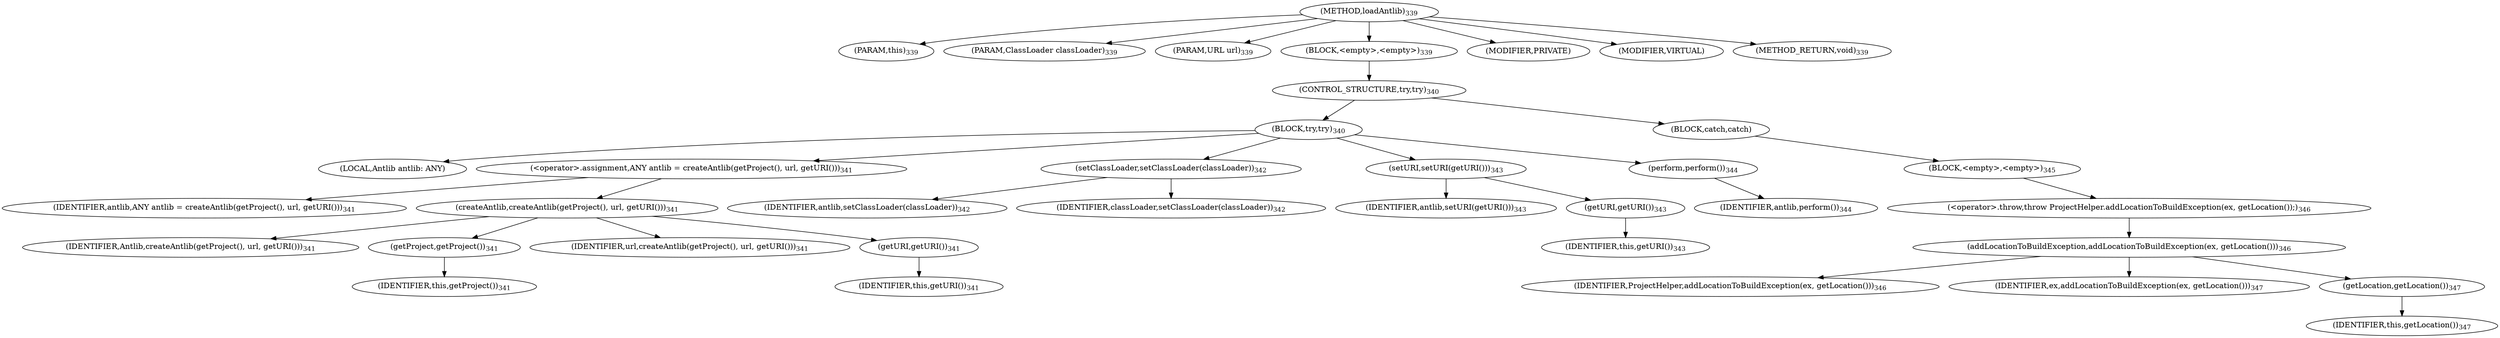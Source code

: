 digraph "loadAntlib" {  
"649" [label = <(METHOD,loadAntlib)<SUB>339</SUB>> ]
"45" [label = <(PARAM,this)<SUB>339</SUB>> ]
"650" [label = <(PARAM,ClassLoader classLoader)<SUB>339</SUB>> ]
"651" [label = <(PARAM,URL url)<SUB>339</SUB>> ]
"652" [label = <(BLOCK,&lt;empty&gt;,&lt;empty&gt;)<SUB>339</SUB>> ]
"653" [label = <(CONTROL_STRUCTURE,try,try)<SUB>340</SUB>> ]
"654" [label = <(BLOCK,try,try)<SUB>340</SUB>> ]
"655" [label = <(LOCAL,Antlib antlib: ANY)> ]
"656" [label = <(&lt;operator&gt;.assignment,ANY antlib = createAntlib(getProject(), url, getURI()))<SUB>341</SUB>> ]
"657" [label = <(IDENTIFIER,antlib,ANY antlib = createAntlib(getProject(), url, getURI()))<SUB>341</SUB>> ]
"658" [label = <(createAntlib,createAntlib(getProject(), url, getURI()))<SUB>341</SUB>> ]
"659" [label = <(IDENTIFIER,Antlib,createAntlib(getProject(), url, getURI()))<SUB>341</SUB>> ]
"660" [label = <(getProject,getProject())<SUB>341</SUB>> ]
"44" [label = <(IDENTIFIER,this,getProject())<SUB>341</SUB>> ]
"661" [label = <(IDENTIFIER,url,createAntlib(getProject(), url, getURI()))<SUB>341</SUB>> ]
"662" [label = <(getURI,getURI())<SUB>341</SUB>> ]
"46" [label = <(IDENTIFIER,this,getURI())<SUB>341</SUB>> ]
"663" [label = <(setClassLoader,setClassLoader(classLoader))<SUB>342</SUB>> ]
"664" [label = <(IDENTIFIER,antlib,setClassLoader(classLoader))<SUB>342</SUB>> ]
"665" [label = <(IDENTIFIER,classLoader,setClassLoader(classLoader))<SUB>342</SUB>> ]
"666" [label = <(setURI,setURI(getURI()))<SUB>343</SUB>> ]
"667" [label = <(IDENTIFIER,antlib,setURI(getURI()))<SUB>343</SUB>> ]
"668" [label = <(getURI,getURI())<SUB>343</SUB>> ]
"47" [label = <(IDENTIFIER,this,getURI())<SUB>343</SUB>> ]
"669" [label = <(perform,perform())<SUB>344</SUB>> ]
"670" [label = <(IDENTIFIER,antlib,perform())<SUB>344</SUB>> ]
"671" [label = <(BLOCK,catch,catch)> ]
"672" [label = <(BLOCK,&lt;empty&gt;,&lt;empty&gt;)<SUB>345</SUB>> ]
"673" [label = <(&lt;operator&gt;.throw,throw ProjectHelper.addLocationToBuildException(ex, getLocation());)<SUB>346</SUB>> ]
"674" [label = <(addLocationToBuildException,addLocationToBuildException(ex, getLocation()))<SUB>346</SUB>> ]
"675" [label = <(IDENTIFIER,ProjectHelper,addLocationToBuildException(ex, getLocation()))<SUB>346</SUB>> ]
"676" [label = <(IDENTIFIER,ex,addLocationToBuildException(ex, getLocation()))<SUB>347</SUB>> ]
"677" [label = <(getLocation,getLocation())<SUB>347</SUB>> ]
"48" [label = <(IDENTIFIER,this,getLocation())<SUB>347</SUB>> ]
"678" [label = <(MODIFIER,PRIVATE)> ]
"679" [label = <(MODIFIER,VIRTUAL)> ]
"680" [label = <(METHOD_RETURN,void)<SUB>339</SUB>> ]
  "649" -> "45" 
  "649" -> "650" 
  "649" -> "651" 
  "649" -> "652" 
  "649" -> "678" 
  "649" -> "679" 
  "649" -> "680" 
  "652" -> "653" 
  "653" -> "654" 
  "653" -> "671" 
  "654" -> "655" 
  "654" -> "656" 
  "654" -> "663" 
  "654" -> "666" 
  "654" -> "669" 
  "656" -> "657" 
  "656" -> "658" 
  "658" -> "659" 
  "658" -> "660" 
  "658" -> "661" 
  "658" -> "662" 
  "660" -> "44" 
  "662" -> "46" 
  "663" -> "664" 
  "663" -> "665" 
  "666" -> "667" 
  "666" -> "668" 
  "668" -> "47" 
  "669" -> "670" 
  "671" -> "672" 
  "672" -> "673" 
  "673" -> "674" 
  "674" -> "675" 
  "674" -> "676" 
  "674" -> "677" 
  "677" -> "48" 
}
